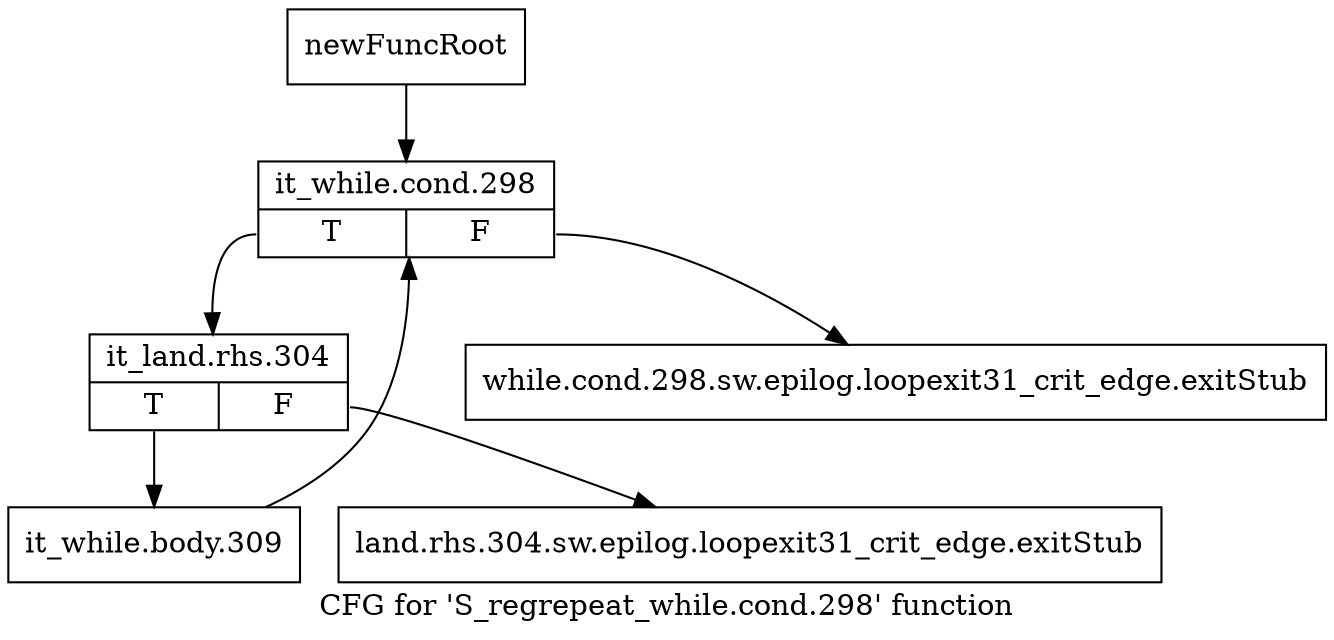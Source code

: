 digraph "CFG for 'S_regrepeat_while.cond.298' function" {
	label="CFG for 'S_regrepeat_while.cond.298' function";

	Node0x541d430 [shape=record,label="{newFuncRoot}"];
	Node0x541d430 -> Node0x541d520;
	Node0x541d480 [shape=record,label="{while.cond.298.sw.epilog.loopexit31_crit_edge.exitStub}"];
	Node0x541d4d0 [shape=record,label="{land.rhs.304.sw.epilog.loopexit31_crit_edge.exitStub}"];
	Node0x541d520 [shape=record,label="{it_while.cond.298|{<s0>T|<s1>F}}"];
	Node0x541d520:s0 -> Node0x541d570;
	Node0x541d520:s1 -> Node0x541d480;
	Node0x541d570 [shape=record,label="{it_land.rhs.304|{<s0>T|<s1>F}}"];
	Node0x541d570:s0 -> Node0x541d5c0;
	Node0x541d570:s1 -> Node0x541d4d0;
	Node0x541d5c0 [shape=record,label="{it_while.body.309}"];
	Node0x541d5c0 -> Node0x541d520;
}
